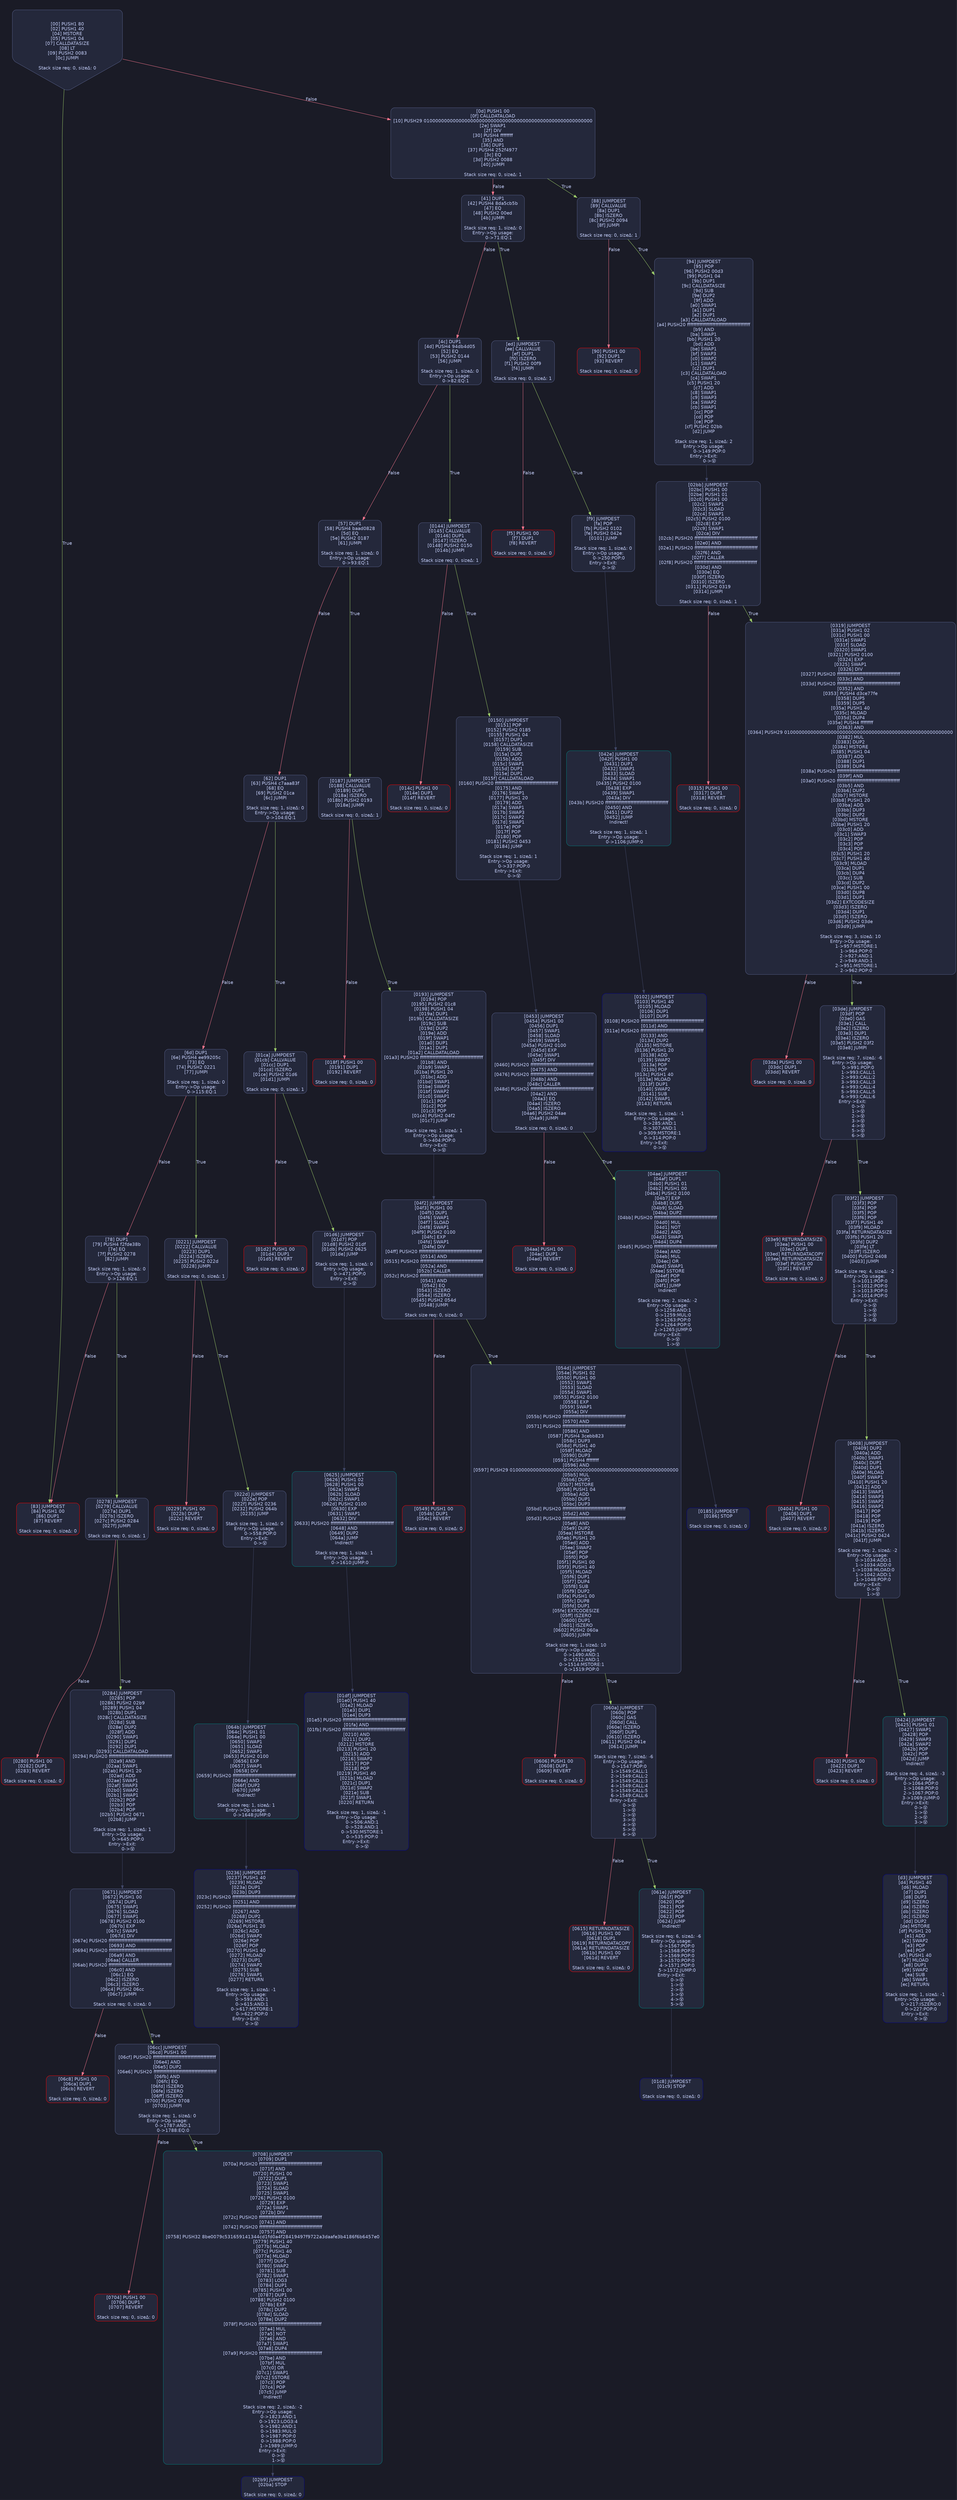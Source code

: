 digraph G {
    node [shape=box, style="filled, rounded", color="#565f89", fontcolor="#c0caf5", fontname="Helvetica", fillcolor="#24283b"];
    edge [color="#414868", fontcolor="#c0caf5", fontname="Helvetica"];
    bgcolor="#1a1b26";
    0 [ label = "[00] PUSH1 80
[02] PUSH1 40
[04] MSTORE
[05] PUSH1 04
[07] CALLDATASIZE
[08] LT
[09] PUSH2 0083
[0c] JUMPI

Stack size req: 0, sizeΔ: 0
" shape = invhouse]
    1 [ label = "[0d] PUSH1 00
[0f] CALLDATALOAD
[10] PUSH29 0100000000000000000000000000000000000000000000000000000000
[2e] SWAP1
[2f] DIV
[30] PUSH4 ffffffff
[35] AND
[36] DUP1
[37] PUSH4 252f4977
[3c] EQ
[3d] PUSH2 0088
[40] JUMPI

Stack size req: 0, sizeΔ: 1
"]
    2 [ label = "[41] DUP1
[42] PUSH4 8da5cb5b
[47] EQ
[48] PUSH2 00ed
[4b] JUMPI

Stack size req: 1, sizeΔ: 0
Entry->Op usage:
	0->71:EQ:1
"]
    3 [ label = "[4c] DUP1
[4d] PUSH4 94db4d05
[52] EQ
[53] PUSH2 0144
[56] JUMPI

Stack size req: 1, sizeΔ: 0
Entry->Op usage:
	0->82:EQ:1
"]
    4 [ label = "[57] DUP1
[58] PUSH4 baad0828
[5d] EQ
[5e] PUSH2 0187
[61] JUMPI

Stack size req: 1, sizeΔ: 0
Entry->Op usage:
	0->93:EQ:1
"]
    5 [ label = "[62] DUP1
[63] PUSH4 c7aaa83f
[68] EQ
[69] PUSH2 01ca
[6c] JUMPI

Stack size req: 1, sizeΔ: 0
Entry->Op usage:
	0->104:EQ:1
"]
    6 [ label = "[6d] DUP1
[6e] PUSH4 ee99205c
[73] EQ
[74] PUSH2 0221
[77] JUMPI

Stack size req: 1, sizeΔ: 0
Entry->Op usage:
	0->115:EQ:1
"]
    7 [ label = "[78] DUP1
[79] PUSH4 f2fde38b
[7e] EQ
[7f] PUSH2 0278
[82] JUMPI

Stack size req: 1, sizeΔ: 0
Entry->Op usage:
	0->126:EQ:1
"]
    8 [ label = "[83] JUMPDEST
[84] PUSH1 00
[86] DUP1
[87] REVERT

Stack size req: 0, sizeΔ: 0
" color = "red"]
    9 [ label = "[88] JUMPDEST
[89] CALLVALUE
[8a] DUP1
[8b] ISZERO
[8c] PUSH2 0094
[8f] JUMPI

Stack size req: 0, sizeΔ: 1
"]
    10 [ label = "[90] PUSH1 00
[92] DUP1
[93] REVERT

Stack size req: 0, sizeΔ: 0
" color = "red"]
    11 [ label = "[94] JUMPDEST
[95] POP
[96] PUSH2 00d3
[99] PUSH1 04
[9b] DUP1
[9c] CALLDATASIZE
[9d] SUB
[9e] DUP2
[9f] ADD
[a0] SWAP1
[a1] DUP1
[a2] DUP1
[a3] CALLDATALOAD
[a4] PUSH20 ffffffffffffffffffffffffffffffffffffffff
[b9] AND
[ba] SWAP1
[bb] PUSH1 20
[bd] ADD
[be] SWAP1
[bf] SWAP3
[c0] SWAP2
[c1] SWAP1
[c2] DUP1
[c3] CALLDATALOAD
[c4] SWAP1
[c5] PUSH1 20
[c7] ADD
[c8] SWAP1
[c9] SWAP3
[ca] SWAP2
[cb] SWAP1
[cc] POP
[cd] POP
[ce] POP
[cf] PUSH2 02bb
[d2] JUMP

Stack size req: 1, sizeΔ: 2
Entry->Op usage:
	0->149:POP:0
Entry->Exit:
	0->😵
"]
    12 [ label = "[d3] JUMPDEST
[d4] PUSH1 40
[d6] MLOAD
[d7] DUP1
[d8] DUP3
[d9] ISZERO
[da] ISZERO
[db] ISZERO
[dc] ISZERO
[dd] DUP2
[de] MSTORE
[df] PUSH1 20
[e1] ADD
[e2] SWAP2
[e3] POP
[e4] POP
[e5] PUSH1 40
[e7] MLOAD
[e8] DUP1
[e9] SWAP2
[ea] SUB
[eb] SWAP1
[ec] RETURN

Stack size req: 1, sizeΔ: -1
Entry->Op usage:
	0->217:ISZERO:0
	0->227:POP:0
Entry->Exit:
	0->😵
" color = "darkblue"]
    13 [ label = "[ed] JUMPDEST
[ee] CALLVALUE
[ef] DUP1
[f0] ISZERO
[f1] PUSH2 00f9
[f4] JUMPI

Stack size req: 0, sizeΔ: 1
"]
    14 [ label = "[f5] PUSH1 00
[f7] DUP1
[f8] REVERT

Stack size req: 0, sizeΔ: 0
" color = "red"]
    15 [ label = "[f9] JUMPDEST
[fa] POP
[fb] PUSH2 0102
[fe] PUSH2 042e
[0101] JUMP

Stack size req: 1, sizeΔ: 0
Entry->Op usage:
	0->250:POP:0
Entry->Exit:
	0->😵
"]
    16 [ label = "[0102] JUMPDEST
[0103] PUSH1 40
[0105] MLOAD
[0106] DUP1
[0107] DUP3
[0108] PUSH20 ffffffffffffffffffffffffffffffffffffffff
[011d] AND
[011e] PUSH20 ffffffffffffffffffffffffffffffffffffffff
[0133] AND
[0134] DUP2
[0135] MSTORE
[0136] PUSH1 20
[0138] ADD
[0139] SWAP2
[013a] POP
[013b] POP
[013c] PUSH1 40
[013e] MLOAD
[013f] DUP1
[0140] SWAP2
[0141] SUB
[0142] SWAP1
[0143] RETURN

Stack size req: 1, sizeΔ: -1
Entry->Op usage:
	0->285:AND:1
	0->307:AND:1
	0->309:MSTORE:1
	0->314:POP:0
Entry->Exit:
	0->😵
" color = "darkblue"]
    17 [ label = "[0144] JUMPDEST
[0145] CALLVALUE
[0146] DUP1
[0147] ISZERO
[0148] PUSH2 0150
[014b] JUMPI

Stack size req: 0, sizeΔ: 1
"]
    18 [ label = "[014c] PUSH1 00
[014e] DUP1
[014f] REVERT

Stack size req: 0, sizeΔ: 0
" color = "red"]
    19 [ label = "[0150] JUMPDEST
[0151] POP
[0152] PUSH2 0185
[0155] PUSH1 04
[0157] DUP1
[0158] CALLDATASIZE
[0159] SUB
[015a] DUP2
[015b] ADD
[015c] SWAP1
[015d] DUP1
[015e] DUP1
[015f] CALLDATALOAD
[0160] PUSH20 ffffffffffffffffffffffffffffffffffffffff
[0175] AND
[0176] SWAP1
[0177] PUSH1 20
[0179] ADD
[017a] SWAP1
[017b] SWAP3
[017c] SWAP2
[017d] SWAP1
[017e] POP
[017f] POP
[0180] POP
[0181] PUSH2 0453
[0184] JUMP

Stack size req: 1, sizeΔ: 1
Entry->Op usage:
	0->337:POP:0
Entry->Exit:
	0->😵
"]
    20 [ label = "[0185] JUMPDEST
[0186] STOP

Stack size req: 0, sizeΔ: 0
" color = "darkblue"]
    21 [ label = "[0187] JUMPDEST
[0188] CALLVALUE
[0189] DUP1
[018a] ISZERO
[018b] PUSH2 0193
[018e] JUMPI

Stack size req: 0, sizeΔ: 1
"]
    22 [ label = "[018f] PUSH1 00
[0191] DUP1
[0192] REVERT

Stack size req: 0, sizeΔ: 0
" color = "red"]
    23 [ label = "[0193] JUMPDEST
[0194] POP
[0195] PUSH2 01c8
[0198] PUSH1 04
[019a] DUP1
[019b] CALLDATASIZE
[019c] SUB
[019d] DUP2
[019e] ADD
[019f] SWAP1
[01a0] DUP1
[01a1] DUP1
[01a2] CALLDATALOAD
[01a3] PUSH20 ffffffffffffffffffffffffffffffffffffffff
[01b8] AND
[01b9] SWAP1
[01ba] PUSH1 20
[01bc] ADD
[01bd] SWAP1
[01be] SWAP3
[01bf] SWAP2
[01c0] SWAP1
[01c1] POP
[01c2] POP
[01c3] POP
[01c4] PUSH2 04f2
[01c7] JUMP

Stack size req: 1, sizeΔ: 1
Entry->Op usage:
	0->404:POP:0
Entry->Exit:
	0->😵
"]
    24 [ label = "[01c8] JUMPDEST
[01c9] STOP

Stack size req: 0, sizeΔ: 0
" color = "darkblue"]
    25 [ label = "[01ca] JUMPDEST
[01cb] CALLVALUE
[01cc] DUP1
[01cd] ISZERO
[01ce] PUSH2 01d6
[01d1] JUMPI

Stack size req: 0, sizeΔ: 1
"]
    26 [ label = "[01d2] PUSH1 00
[01d4] DUP1
[01d5] REVERT

Stack size req: 0, sizeΔ: 0
" color = "red"]
    27 [ label = "[01d6] JUMPDEST
[01d7] POP
[01d8] PUSH2 01df
[01db] PUSH2 0625
[01de] JUMP

Stack size req: 1, sizeΔ: 0
Entry->Op usage:
	0->471:POP:0
Entry->Exit:
	0->😵
"]
    28 [ label = "[01df] JUMPDEST
[01e0] PUSH1 40
[01e2] MLOAD
[01e3] DUP1
[01e4] DUP3
[01e5] PUSH20 ffffffffffffffffffffffffffffffffffffffff
[01fa] AND
[01fb] PUSH20 ffffffffffffffffffffffffffffffffffffffff
[0210] AND
[0211] DUP2
[0212] MSTORE
[0213] PUSH1 20
[0215] ADD
[0216] SWAP2
[0217] POP
[0218] POP
[0219] PUSH1 40
[021b] MLOAD
[021c] DUP1
[021d] SWAP2
[021e] SUB
[021f] SWAP1
[0220] RETURN

Stack size req: 1, sizeΔ: -1
Entry->Op usage:
	0->506:AND:1
	0->528:AND:1
	0->530:MSTORE:1
	0->535:POP:0
Entry->Exit:
	0->😵
" color = "darkblue"]
    29 [ label = "[0221] JUMPDEST
[0222] CALLVALUE
[0223] DUP1
[0224] ISZERO
[0225] PUSH2 022d
[0228] JUMPI

Stack size req: 0, sizeΔ: 1
"]
    30 [ label = "[0229] PUSH1 00
[022b] DUP1
[022c] REVERT

Stack size req: 0, sizeΔ: 0
" color = "red"]
    31 [ label = "[022d] JUMPDEST
[022e] POP
[022f] PUSH2 0236
[0232] PUSH2 064b
[0235] JUMP

Stack size req: 1, sizeΔ: 0
Entry->Op usage:
	0->558:POP:0
Entry->Exit:
	0->😵
"]
    32 [ label = "[0236] JUMPDEST
[0237] PUSH1 40
[0239] MLOAD
[023a] DUP1
[023b] DUP3
[023c] PUSH20 ffffffffffffffffffffffffffffffffffffffff
[0251] AND
[0252] PUSH20 ffffffffffffffffffffffffffffffffffffffff
[0267] AND
[0268] DUP2
[0269] MSTORE
[026a] PUSH1 20
[026c] ADD
[026d] SWAP2
[026e] POP
[026f] POP
[0270] PUSH1 40
[0272] MLOAD
[0273] DUP1
[0274] SWAP2
[0275] SUB
[0276] SWAP1
[0277] RETURN

Stack size req: 1, sizeΔ: -1
Entry->Op usage:
	0->593:AND:1
	0->615:AND:1
	0->617:MSTORE:1
	0->622:POP:0
Entry->Exit:
	0->😵
" color = "darkblue"]
    33 [ label = "[0278] JUMPDEST
[0279] CALLVALUE
[027a] DUP1
[027b] ISZERO
[027c] PUSH2 0284
[027f] JUMPI

Stack size req: 0, sizeΔ: 1
"]
    34 [ label = "[0280] PUSH1 00
[0282] DUP1
[0283] REVERT

Stack size req: 0, sizeΔ: 0
" color = "red"]
    35 [ label = "[0284] JUMPDEST
[0285] POP
[0286] PUSH2 02b9
[0289] PUSH1 04
[028b] DUP1
[028c] CALLDATASIZE
[028d] SUB
[028e] DUP2
[028f] ADD
[0290] SWAP1
[0291] DUP1
[0292] DUP1
[0293] CALLDATALOAD
[0294] PUSH20 ffffffffffffffffffffffffffffffffffffffff
[02a9] AND
[02aa] SWAP1
[02ab] PUSH1 20
[02ad] ADD
[02ae] SWAP1
[02af] SWAP3
[02b0] SWAP2
[02b1] SWAP1
[02b2] POP
[02b3] POP
[02b4] POP
[02b5] PUSH2 0671
[02b8] JUMP

Stack size req: 1, sizeΔ: 1
Entry->Op usage:
	0->645:POP:0
Entry->Exit:
	0->😵
"]
    36 [ label = "[02b9] JUMPDEST
[02ba] STOP

Stack size req: 0, sizeΔ: 0
" color = "darkblue"]
    37 [ label = "[02bb] JUMPDEST
[02bc] PUSH1 00
[02be] PUSH1 01
[02c0] PUSH1 00
[02c2] SWAP1
[02c3] SLOAD
[02c4] SWAP1
[02c5] PUSH2 0100
[02c8] EXP
[02c9] SWAP1
[02ca] DIV
[02cb] PUSH20 ffffffffffffffffffffffffffffffffffffffff
[02e0] AND
[02e1] PUSH20 ffffffffffffffffffffffffffffffffffffffff
[02f6] AND
[02f7] CALLER
[02f8] PUSH20 ffffffffffffffffffffffffffffffffffffffff
[030d] AND
[030e] EQ
[030f] ISZERO
[0310] ISZERO
[0311] PUSH2 0319
[0314] JUMPI

Stack size req: 0, sizeΔ: 1
"]
    38 [ label = "[0315] PUSH1 00
[0317] DUP1
[0318] REVERT

Stack size req: 0, sizeΔ: 0
" color = "red"]
    39 [ label = "[0319] JUMPDEST
[031a] PUSH1 02
[031c] PUSH1 00
[031e] SWAP1
[031f] SLOAD
[0320] SWAP1
[0321] PUSH2 0100
[0324] EXP
[0325] SWAP1
[0326] DIV
[0327] PUSH20 ffffffffffffffffffffffffffffffffffffffff
[033c] AND
[033d] PUSH20 ffffffffffffffffffffffffffffffffffffffff
[0352] AND
[0353] PUSH4 d3ce77fe
[0358] DUP5
[0359] DUP5
[035a] PUSH1 40
[035c] MLOAD
[035d] DUP4
[035e] PUSH4 ffffffff
[0363] AND
[0364] PUSH29 0100000000000000000000000000000000000000000000000000000000
[0382] MUL
[0383] DUP2
[0384] MSTORE
[0385] PUSH1 04
[0387] ADD
[0388] DUP1
[0389] DUP4
[038a] PUSH20 ffffffffffffffffffffffffffffffffffffffff
[039f] AND
[03a0] PUSH20 ffffffffffffffffffffffffffffffffffffffff
[03b5] AND
[03b6] DUP2
[03b7] MSTORE
[03b8] PUSH1 20
[03ba] ADD
[03bb] DUP3
[03bc] DUP2
[03bd] MSTORE
[03be] PUSH1 20
[03c0] ADD
[03c1] SWAP3
[03c2] POP
[03c3] POP
[03c4] POP
[03c5] PUSH1 20
[03c7] PUSH1 40
[03c9] MLOAD
[03ca] DUP1
[03cb] DUP4
[03cc] SUB
[03cd] DUP2
[03ce] PUSH1 00
[03d0] DUP8
[03d1] DUP1
[03d2] EXTCODESIZE
[03d3] ISZERO
[03d4] DUP1
[03d5] ISZERO
[03d6] PUSH2 03de
[03d9] JUMPI

Stack size req: 3, sizeΔ: 10
Entry->Op usage:
	1->957:MSTORE:1
	1->964:POP:0
	2->927:AND:1
	2->949:AND:1
	2->951:MSTORE:1
	2->962:POP:0
"]
    40 [ label = "[03da] PUSH1 00
[03dc] DUP1
[03dd] REVERT

Stack size req: 0, sizeΔ: 0
" color = "red"]
    41 [ label = "[03de] JUMPDEST
[03df] POP
[03e0] GAS
[03e1] CALL
[03e2] ISZERO
[03e3] DUP1
[03e4] ISZERO
[03e5] PUSH2 03f2
[03e8] JUMPI

Stack size req: 7, sizeΔ: -6
Entry->Op usage:
	0->991:POP:0
	1->993:CALL:1
	2->993:CALL:2
	3->993:CALL:3
	4->993:CALL:4
	5->993:CALL:5
	6->993:CALL:6
Entry->Exit:
	0->😵
	1->😵
	2->😵
	3->😵
	4->😵
	5->😵
	6->😵
"]
    42 [ label = "[03e9] RETURNDATASIZE
[03ea] PUSH1 00
[03ec] DUP1
[03ed] RETURNDATACOPY
[03ee] RETURNDATASIZE
[03ef] PUSH1 00
[03f1] REVERT

Stack size req: 0, sizeΔ: 0
" color = "red"]
    43 [ label = "[03f2] JUMPDEST
[03f3] POP
[03f4] POP
[03f5] POP
[03f6] POP
[03f7] PUSH1 40
[03f9] MLOAD
[03fa] RETURNDATASIZE
[03fb] PUSH1 20
[03fd] DUP2
[03fe] LT
[03ff] ISZERO
[0400] PUSH2 0408
[0403] JUMPI

Stack size req: 4, sizeΔ: -2
Entry->Op usage:
	0->1011:POP:0
	1->1012:POP:0
	2->1013:POP:0
	3->1014:POP:0
Entry->Exit:
	0->😵
	1->😵
	2->😵
	3->😵
"]
    44 [ label = "[0404] PUSH1 00
[0406] DUP1
[0407] REVERT

Stack size req: 0, sizeΔ: 0
" color = "red"]
    45 [ label = "[0408] JUMPDEST
[0409] DUP2
[040a] ADD
[040b] SWAP1
[040c] DUP1
[040d] DUP1
[040e] MLOAD
[040f] SWAP1
[0410] PUSH1 20
[0412] ADD
[0413] SWAP1
[0414] SWAP3
[0415] SWAP2
[0416] SWAP1
[0417] POP
[0418] POP
[0419] POP
[041a] ISZERO
[041b] ISZERO
[041c] PUSH2 0424
[041f] JUMPI

Stack size req: 2, sizeΔ: -2
Entry->Op usage:
	0->1034:ADD:1
	1->1034:ADD:0
	1->1038:MLOAD:0
	1->1042:ADD:1
	1->1048:POP:0
Entry->Exit:
	0->😵
	1->😵
"]
    46 [ label = "[0420] PUSH1 00
[0422] DUP1
[0423] REVERT

Stack size req: 0, sizeΔ: 0
" color = "red"]
    47 [ label = "[0424] JUMPDEST
[0425] PUSH1 01
[0427] SWAP1
[0428] POP
[0429] SWAP3
[042a] SWAP2
[042b] POP
[042c] POP
[042d] JUMP
Indirect!

Stack size req: 4, sizeΔ: -3
Entry->Op usage:
	0->1064:POP:0
	1->1068:POP:0
	2->1067:POP:0
	3->1069:JUMP:0
Entry->Exit:
	0->😵
	1->😵
	2->😵
	3->😵
" color = "teal"]
    48 [ label = "[042e] JUMPDEST
[042f] PUSH1 00
[0431] DUP1
[0432] SWAP1
[0433] SLOAD
[0434] SWAP1
[0435] PUSH2 0100
[0438] EXP
[0439] SWAP1
[043a] DIV
[043b] PUSH20 ffffffffffffffffffffffffffffffffffffffff
[0450] AND
[0451] DUP2
[0452] JUMP
Indirect!

Stack size req: 1, sizeΔ: 1
Entry->Op usage:
	0->1106:JUMP:0
" color = "teal"]
    49 [ label = "[0453] JUMPDEST
[0454] PUSH1 00
[0456] DUP1
[0457] SWAP1
[0458] SLOAD
[0459] SWAP1
[045a] PUSH2 0100
[045d] EXP
[045e] SWAP1
[045f] DIV
[0460] PUSH20 ffffffffffffffffffffffffffffffffffffffff
[0475] AND
[0476] PUSH20 ffffffffffffffffffffffffffffffffffffffff
[048b] AND
[048c] CALLER
[048d] PUSH20 ffffffffffffffffffffffffffffffffffffffff
[04a2] AND
[04a3] EQ
[04a4] ISZERO
[04a5] ISZERO
[04a6] PUSH2 04ae
[04a9] JUMPI

Stack size req: 0, sizeΔ: 0
"]
    50 [ label = "[04aa] PUSH1 00
[04ac] DUP1
[04ad] REVERT

Stack size req: 0, sizeΔ: 0
" color = "red"]
    51 [ label = "[04ae] JUMPDEST
[04af] DUP1
[04b0] PUSH1 01
[04b2] PUSH1 00
[04b4] PUSH2 0100
[04b7] EXP
[04b8] DUP2
[04b9] SLOAD
[04ba] DUP2
[04bb] PUSH20 ffffffffffffffffffffffffffffffffffffffff
[04d0] MUL
[04d1] NOT
[04d2] AND
[04d3] SWAP1
[04d4] DUP4
[04d5] PUSH20 ffffffffffffffffffffffffffffffffffffffff
[04ea] AND
[04eb] MUL
[04ec] OR
[04ed] SWAP1
[04ee] SSTORE
[04ef] POP
[04f0] POP
[04f1] JUMP
Indirect!

Stack size req: 2, sizeΔ: -2
Entry->Op usage:
	0->1258:AND:1
	0->1259:MUL:0
	0->1263:POP:0
	0->1264:POP:0
	1->1265:JUMP:0
Entry->Exit:
	0->😵
	1->😵
" color = "teal"]
    52 [ label = "[04f2] JUMPDEST
[04f3] PUSH1 00
[04f5] DUP1
[04f6] SWAP1
[04f7] SLOAD
[04f8] SWAP1
[04f9] PUSH2 0100
[04fc] EXP
[04fd] SWAP1
[04fe] DIV
[04ff] PUSH20 ffffffffffffffffffffffffffffffffffffffff
[0514] AND
[0515] PUSH20 ffffffffffffffffffffffffffffffffffffffff
[052a] AND
[052b] CALLER
[052c] PUSH20 ffffffffffffffffffffffffffffffffffffffff
[0541] AND
[0542] EQ
[0543] ISZERO
[0544] ISZERO
[0545] PUSH2 054d
[0548] JUMPI

Stack size req: 0, sizeΔ: 0
"]
    53 [ label = "[0549] PUSH1 00
[054b] DUP1
[054c] REVERT

Stack size req: 0, sizeΔ: 0
" color = "red"]
    54 [ label = "[054d] JUMPDEST
[054e] PUSH1 02
[0550] PUSH1 00
[0552] SWAP1
[0553] SLOAD
[0554] SWAP1
[0555] PUSH2 0100
[0558] EXP
[0559] SWAP1
[055a] DIV
[055b] PUSH20 ffffffffffffffffffffffffffffffffffffffff
[0570] AND
[0571] PUSH20 ffffffffffffffffffffffffffffffffffffffff
[0586] AND
[0587] PUSH4 3cebb823
[058c] DUP3
[058d] PUSH1 40
[058f] MLOAD
[0590] DUP3
[0591] PUSH4 ffffffff
[0596] AND
[0597] PUSH29 0100000000000000000000000000000000000000000000000000000000
[05b5] MUL
[05b6] DUP2
[05b7] MSTORE
[05b8] PUSH1 04
[05ba] ADD
[05bb] DUP1
[05bc] DUP3
[05bd] PUSH20 ffffffffffffffffffffffffffffffffffffffff
[05d2] AND
[05d3] PUSH20 ffffffffffffffffffffffffffffffffffffffff
[05e8] AND
[05e9] DUP2
[05ea] MSTORE
[05eb] PUSH1 20
[05ed] ADD
[05ee] SWAP2
[05ef] POP
[05f0] POP
[05f1] PUSH1 00
[05f3] PUSH1 40
[05f5] MLOAD
[05f6] DUP1
[05f7] DUP4
[05f8] SUB
[05f9] DUP2
[05fa] PUSH1 00
[05fc] DUP8
[05fd] DUP1
[05fe] EXTCODESIZE
[05ff] ISZERO
[0600] DUP1
[0601] ISZERO
[0602] PUSH2 060a
[0605] JUMPI

Stack size req: 1, sizeΔ: 10
Entry->Op usage:
	0->1490:AND:1
	0->1512:AND:1
	0->1514:MSTORE:1
	0->1519:POP:0
"]
    55 [ label = "[0606] PUSH1 00
[0608] DUP1
[0609] REVERT

Stack size req: 0, sizeΔ: 0
" color = "red"]
    56 [ label = "[060a] JUMPDEST
[060b] POP
[060c] GAS
[060d] CALL
[060e] ISZERO
[060f] DUP1
[0610] ISZERO
[0611] PUSH2 061e
[0614] JUMPI

Stack size req: 7, sizeΔ: -6
Entry->Op usage:
	0->1547:POP:0
	1->1549:CALL:1
	2->1549:CALL:2
	3->1549:CALL:3
	4->1549:CALL:4
	5->1549:CALL:5
	6->1549:CALL:6
Entry->Exit:
	0->😵
	1->😵
	2->😵
	3->😵
	4->😵
	5->😵
	6->😵
"]
    57 [ label = "[0615] RETURNDATASIZE
[0616] PUSH1 00
[0618] DUP1
[0619] RETURNDATACOPY
[061a] RETURNDATASIZE
[061b] PUSH1 00
[061d] REVERT

Stack size req: 0, sizeΔ: 0
" color = "red"]
    58 [ label = "[061e] JUMPDEST
[061f] POP
[0620] POP
[0621] POP
[0622] POP
[0623] POP
[0624] JUMP
Indirect!

Stack size req: 6, sizeΔ: -6
Entry->Op usage:
	0->1567:POP:0
	1->1568:POP:0
	2->1569:POP:0
	3->1570:POP:0
	4->1571:POP:0
	5->1572:JUMP:0
Entry->Exit:
	0->😵
	1->😵
	2->😵
	3->😵
	4->😵
	5->😵
" color = "teal"]
    59 [ label = "[0625] JUMPDEST
[0626] PUSH1 02
[0628] PUSH1 00
[062a] SWAP1
[062b] SLOAD
[062c] SWAP1
[062d] PUSH2 0100
[0630] EXP
[0631] SWAP1
[0632] DIV
[0633] PUSH20 ffffffffffffffffffffffffffffffffffffffff
[0648] AND
[0649] DUP2
[064a] JUMP
Indirect!

Stack size req: 1, sizeΔ: 1
Entry->Op usage:
	0->1610:JUMP:0
" color = "teal"]
    60 [ label = "[064b] JUMPDEST
[064c] PUSH1 01
[064e] PUSH1 00
[0650] SWAP1
[0651] SLOAD
[0652] SWAP1
[0653] PUSH2 0100
[0656] EXP
[0657] SWAP1
[0658] DIV
[0659] PUSH20 ffffffffffffffffffffffffffffffffffffffff
[066e] AND
[066f] DUP2
[0670] JUMP
Indirect!

Stack size req: 1, sizeΔ: 1
Entry->Op usage:
	0->1648:JUMP:0
" color = "teal"]
    61 [ label = "[0671] JUMPDEST
[0672] PUSH1 00
[0674] DUP1
[0675] SWAP1
[0676] SLOAD
[0677] SWAP1
[0678] PUSH2 0100
[067b] EXP
[067c] SWAP1
[067d] DIV
[067e] PUSH20 ffffffffffffffffffffffffffffffffffffffff
[0693] AND
[0694] PUSH20 ffffffffffffffffffffffffffffffffffffffff
[06a9] AND
[06aa] CALLER
[06ab] PUSH20 ffffffffffffffffffffffffffffffffffffffff
[06c0] AND
[06c1] EQ
[06c2] ISZERO
[06c3] ISZERO
[06c4] PUSH2 06cc
[06c7] JUMPI

Stack size req: 0, sizeΔ: 0
"]
    62 [ label = "[06c8] PUSH1 00
[06ca] DUP1
[06cb] REVERT

Stack size req: 0, sizeΔ: 0
" color = "red"]
    63 [ label = "[06cc] JUMPDEST
[06cd] PUSH1 00
[06cf] PUSH20 ffffffffffffffffffffffffffffffffffffffff
[06e4] AND
[06e5] DUP2
[06e6] PUSH20 ffffffffffffffffffffffffffffffffffffffff
[06fb] AND
[06fc] EQ
[06fd] ISZERO
[06fe] ISZERO
[06ff] ISZERO
[0700] PUSH2 0708
[0703] JUMPI

Stack size req: 1, sizeΔ: 0
Entry->Op usage:
	0->1787:AND:1
	0->1788:EQ:0
"]
    64 [ label = "[0704] PUSH1 00
[0706] DUP1
[0707] REVERT

Stack size req: 0, sizeΔ: 0
" color = "red"]
    65 [ label = "[0708] JUMPDEST
[0709] DUP1
[070a] PUSH20 ffffffffffffffffffffffffffffffffffffffff
[071f] AND
[0720] PUSH1 00
[0722] DUP1
[0723] SWAP1
[0724] SLOAD
[0725] SWAP1
[0726] PUSH2 0100
[0729] EXP
[072a] SWAP1
[072b] DIV
[072c] PUSH20 ffffffffffffffffffffffffffffffffffffffff
[0741] AND
[0742] PUSH20 ffffffffffffffffffffffffffffffffffffffff
[0757] AND
[0758] PUSH32 8be0079c531659141344cd1fd0a4f28419497f9722a3daafe3b4186f6b6457e0
[0779] PUSH1 40
[077b] MLOAD
[077c] PUSH1 40
[077e] MLOAD
[077f] DUP1
[0780] SWAP2
[0781] SUB
[0782] SWAP1
[0783] LOG3
[0784] DUP1
[0785] PUSH1 00
[0787] DUP1
[0788] PUSH2 0100
[078b] EXP
[078c] DUP2
[078d] SLOAD
[078e] DUP2
[078f] PUSH20 ffffffffffffffffffffffffffffffffffffffff
[07a4] MUL
[07a5] NOT
[07a6] AND
[07a7] SWAP1
[07a8] DUP4
[07a9] PUSH20 ffffffffffffffffffffffffffffffffffffffff
[07be] AND
[07bf] MUL
[07c0] OR
[07c1] SWAP1
[07c2] SSTORE
[07c3] POP
[07c4] POP
[07c5] JUMP
Indirect!

Stack size req: 2, sizeΔ: -2
Entry->Op usage:
	0->1823:AND:1
	0->1923:LOG3:4
	0->1982:AND:1
	0->1983:MUL:0
	0->1987:POP:0
	0->1988:POP:0
	1->1989:JUMP:0
Entry->Exit:
	0->😵
	1->😵
" color = "teal"]
    0 -> 1 [ label = "False" color = "#f7768e"]
    0 -> 8 [ label = "True" color = "#9ece6a"]
    1 -> 2 [ label = "False" color = "#f7768e"]
    1 -> 9 [ label = "True" color = "#9ece6a"]
    2 -> 3 [ label = "False" color = "#f7768e"]
    2 -> 13 [ label = "True" color = "#9ece6a"]
    3 -> 4 [ label = "False" color = "#f7768e"]
    3 -> 17 [ label = "True" color = "#9ece6a"]
    4 -> 5 [ label = "False" color = "#f7768e"]
    4 -> 21 [ label = "True" color = "#9ece6a"]
    5 -> 6 [ label = "False" color = "#f7768e"]
    5 -> 25 [ label = "True" color = "#9ece6a"]
    6 -> 7 [ label = "False" color = "#f7768e"]
    6 -> 29 [ label = "True" color = "#9ece6a"]
    7 -> 8 [ label = "False" color = "#f7768e"]
    7 -> 33 [ label = "True" color = "#9ece6a"]
    9 -> 10 [ label = "False" color = "#f7768e"]
    9 -> 11 [ label = "True" color = "#9ece6a"]
    11 -> 37 [ ]
    13 -> 14 [ label = "False" color = "#f7768e"]
    13 -> 15 [ label = "True" color = "#9ece6a"]
    15 -> 48 [ ]
    17 -> 18 [ label = "False" color = "#f7768e"]
    17 -> 19 [ label = "True" color = "#9ece6a"]
    19 -> 49 [ ]
    21 -> 22 [ label = "False" color = "#f7768e"]
    21 -> 23 [ label = "True" color = "#9ece6a"]
    23 -> 52 [ ]
    25 -> 26 [ label = "False" color = "#f7768e"]
    25 -> 27 [ label = "True" color = "#9ece6a"]
    27 -> 59 [ ]
    29 -> 30 [ label = "False" color = "#f7768e"]
    29 -> 31 [ label = "True" color = "#9ece6a"]
    31 -> 60 [ ]
    33 -> 34 [ label = "False" color = "#f7768e"]
    33 -> 35 [ label = "True" color = "#9ece6a"]
    35 -> 61 [ ]
    37 -> 38 [ label = "False" color = "#f7768e"]
    37 -> 39 [ label = "True" color = "#9ece6a"]
    39 -> 40 [ label = "False" color = "#f7768e"]
    39 -> 41 [ label = "True" color = "#9ece6a"]
    41 -> 42 [ label = "False" color = "#f7768e"]
    41 -> 43 [ label = "True" color = "#9ece6a"]
    43 -> 44 [ label = "False" color = "#f7768e"]
    43 -> 45 [ label = "True" color = "#9ece6a"]
    45 -> 46 [ label = "False" color = "#f7768e"]
    45 -> 47 [ label = "True" color = "#9ece6a"]
    49 -> 50 [ label = "False" color = "#f7768e"]
    49 -> 51 [ label = "True" color = "#9ece6a"]
    52 -> 53 [ label = "False" color = "#f7768e"]
    52 -> 54 [ label = "True" color = "#9ece6a"]
    54 -> 55 [ label = "False" color = "#f7768e"]
    54 -> 56 [ label = "True" color = "#9ece6a"]
    56 -> 57 [ label = "False" color = "#f7768e"]
    56 -> 58 [ label = "True" color = "#9ece6a"]
    61 -> 62 [ label = "False" color = "#f7768e"]
    61 -> 63 [ label = "True" color = "#9ece6a"]
    63 -> 64 [ label = "False" color = "#f7768e"]
    63 -> 65 [ label = "True" color = "#9ece6a"]
    47 -> 12 [ ]
    48 -> 16 [ ]
    51 -> 20 [ ]
    58 -> 24 [ ]
    59 -> 28 [ ]
    60 -> 32 [ ]
    65 -> 36 [ ]

}
